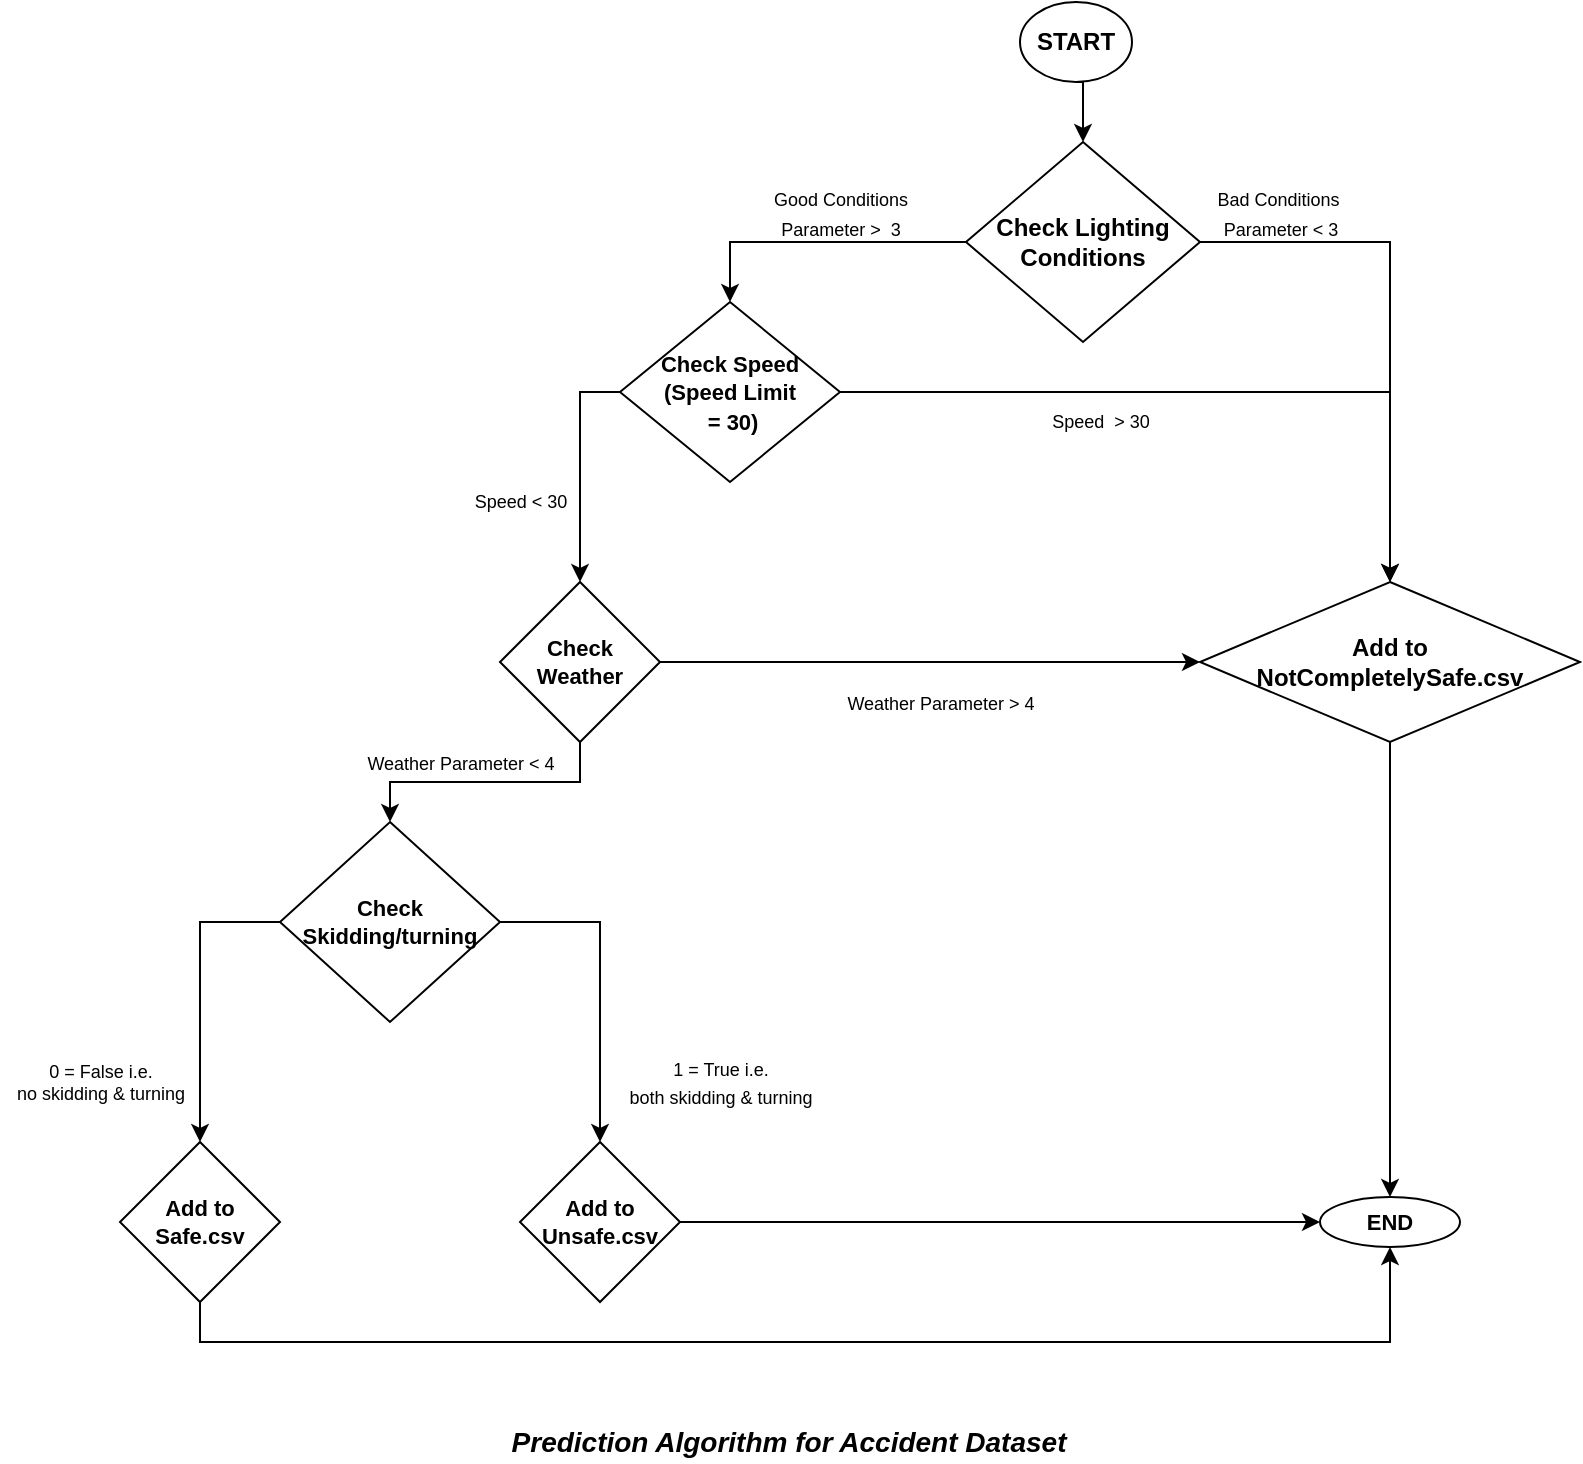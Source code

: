 <mxfile version="17.4.5" type="github">
  <diagram id="V8ppliqPKLSagT5_D5bJ" name="Page-1">
    <mxGraphModel dx="1483" dy="827" grid="1" gridSize="10" guides="1" tooltips="1" connect="1" arrows="1" fold="1" page="1" pageScale="1" pageWidth="827" pageHeight="1169" math="0" shadow="0">
      <root>
        <mxCell id="0" />
        <mxCell id="1" parent="0" />
        <mxCell id="11rglFRCPH7-MpOloY6A-10" style="edgeStyle=orthogonalEdgeStyle;rounded=0;orthogonalLoop=1;jettySize=auto;html=1;exitX=0.5;exitY=1;exitDx=0;exitDy=0;entryX=0.5;entryY=0;entryDx=0;entryDy=0;" edge="1" parent="1" source="11rglFRCPH7-MpOloY6A-3" target="11rglFRCPH7-MpOloY6A-4">
          <mxGeometry relative="1" as="geometry" />
        </mxCell>
        <mxCell id="11rglFRCPH7-MpOloY6A-3" value="&lt;b&gt;START&lt;/b&gt;" style="ellipse;whiteSpace=wrap;html=1;" vertex="1" parent="1">
          <mxGeometry x="530" y="30" width="56" height="40" as="geometry" />
        </mxCell>
        <mxCell id="11rglFRCPH7-MpOloY6A-6" style="edgeStyle=orthogonalEdgeStyle;rounded=0;orthogonalLoop=1;jettySize=auto;html=1;exitX=0;exitY=0.5;exitDx=0;exitDy=0;entryX=0.5;entryY=0;entryDx=0;entryDy=0;" edge="1" parent="1" source="11rglFRCPH7-MpOloY6A-4" target="11rglFRCPH7-MpOloY6A-5">
          <mxGeometry relative="1" as="geometry" />
        </mxCell>
        <mxCell id="11rglFRCPH7-MpOloY6A-15" style="edgeStyle=orthogonalEdgeStyle;rounded=0;orthogonalLoop=1;jettySize=auto;html=1;exitX=1;exitY=0.5;exitDx=0;exitDy=0;entryX=0.5;entryY=0;entryDx=0;entryDy=0;fontSize=9;" edge="1" parent="1" source="11rglFRCPH7-MpOloY6A-4" target="11rglFRCPH7-MpOloY6A-8">
          <mxGeometry relative="1" as="geometry" />
        </mxCell>
        <mxCell id="11rglFRCPH7-MpOloY6A-4" value="&lt;b&gt;Check Lighting Conditions&lt;/b&gt;" style="rhombus;whiteSpace=wrap;html=1;" vertex="1" parent="1">
          <mxGeometry x="503" y="100" width="117" height="100" as="geometry" />
        </mxCell>
        <mxCell id="11rglFRCPH7-MpOloY6A-22" style="edgeStyle=orthogonalEdgeStyle;rounded=0;orthogonalLoop=1;jettySize=auto;html=1;exitX=0;exitY=0.5;exitDx=0;exitDy=0;fontSize=9;" edge="1" parent="1" source="11rglFRCPH7-MpOloY6A-5" target="11rglFRCPH7-MpOloY6A-20">
          <mxGeometry relative="1" as="geometry" />
        </mxCell>
        <mxCell id="11rglFRCPH7-MpOloY6A-23" style="edgeStyle=orthogonalEdgeStyle;rounded=0;orthogonalLoop=1;jettySize=auto;html=1;exitX=1;exitY=0.5;exitDx=0;exitDy=0;fontSize=9;entryX=0.5;entryY=0;entryDx=0;entryDy=0;" edge="1" parent="1" source="11rglFRCPH7-MpOloY6A-5" target="11rglFRCPH7-MpOloY6A-8">
          <mxGeometry relative="1" as="geometry">
            <mxPoint x="470.059" y="320.059" as="targetPoint" />
          </mxGeometry>
        </mxCell>
        <mxCell id="11rglFRCPH7-MpOloY6A-5" value="&lt;b&gt;&lt;font style=&quot;font-size: 11px&quot;&gt;Check Speed&lt;br&gt;(Speed Limit&lt;br&gt;&amp;nbsp;= 30)&lt;/font&gt;&lt;br&gt;&lt;/b&gt;" style="rhombus;whiteSpace=wrap;html=1;" vertex="1" parent="1">
          <mxGeometry x="330" y="180" width="110" height="90" as="geometry" />
        </mxCell>
        <mxCell id="11rglFRCPH7-MpOloY6A-46" style="edgeStyle=orthogonalEdgeStyle;rounded=0;orthogonalLoop=1;jettySize=auto;html=1;exitX=0.5;exitY=1;exitDx=0;exitDy=0;fontSize=11;" edge="1" parent="1" source="11rglFRCPH7-MpOloY6A-8" target="11rglFRCPH7-MpOloY6A-45">
          <mxGeometry relative="1" as="geometry" />
        </mxCell>
        <mxCell id="11rglFRCPH7-MpOloY6A-8" value="&lt;b&gt;Add to &lt;br&gt;NotCompletelySafe.csv&lt;/b&gt;" style="rhombus;whiteSpace=wrap;html=1;" vertex="1" parent="1">
          <mxGeometry x="620" y="320" width="190" height="80" as="geometry" />
        </mxCell>
        <mxCell id="11rglFRCPH7-MpOloY6A-11" value="&lt;font style=&quot;font-size: 9px&quot;&gt;Good Conditions&lt;br&gt;Parameter &amp;gt;&amp;nbsp; 3&lt;/font&gt;" style="text;html=1;align=center;verticalAlign=middle;resizable=0;points=[];autosize=1;strokeColor=none;fillColor=none;" vertex="1" parent="1">
          <mxGeometry x="400" y="115" width="80" height="40" as="geometry" />
        </mxCell>
        <mxCell id="11rglFRCPH7-MpOloY6A-12" value="&lt;font style=&quot;font-size: 9px&quot;&gt;Bad Conditions&amp;nbsp;&lt;br&gt;Parameter &amp;lt; 3&lt;/font&gt;" style="text;html=1;align=center;verticalAlign=middle;resizable=0;points=[];autosize=1;strokeColor=none;fillColor=none;" vertex="1" parent="1">
          <mxGeometry x="620" y="115" width="80" height="40" as="geometry" />
        </mxCell>
        <mxCell id="11rglFRCPH7-MpOloY6A-31" style="edgeStyle=orthogonalEdgeStyle;rounded=0;orthogonalLoop=1;jettySize=auto;html=1;exitX=1;exitY=0.5;exitDx=0;exitDy=0;entryX=0.5;entryY=0;entryDx=0;entryDy=0;fontSize=11;" edge="1" parent="1" source="11rglFRCPH7-MpOloY6A-20" target="11rglFRCPH7-MpOloY6A-30">
          <mxGeometry relative="1" as="geometry" />
        </mxCell>
        <mxCell id="11rglFRCPH7-MpOloY6A-34" style="edgeStyle=orthogonalEdgeStyle;rounded=0;orthogonalLoop=1;jettySize=auto;html=1;exitX=0.5;exitY=0;exitDx=0;exitDy=0;entryX=0;entryY=0.5;entryDx=0;entryDy=0;fontSize=11;" edge="1" parent="1" source="11rglFRCPH7-MpOloY6A-20" target="11rglFRCPH7-MpOloY6A-8">
          <mxGeometry relative="1" as="geometry" />
        </mxCell>
        <mxCell id="11rglFRCPH7-MpOloY6A-20" value="&lt;font style=&quot;font-size: 11px&quot;&gt;&lt;b&gt;Check Weather&lt;/b&gt;&lt;/font&gt;" style="rhombus;whiteSpace=wrap;html=1;fontSize=9;direction=south;" vertex="1" parent="1">
          <mxGeometry x="270" y="320" width="80" height="80" as="geometry" />
        </mxCell>
        <mxCell id="11rglFRCPH7-MpOloY6A-24" value="Speed &amp;lt; 30" style="text;html=1;align=center;verticalAlign=middle;resizable=0;points=[];autosize=1;strokeColor=none;fillColor=none;fontSize=9;" vertex="1" parent="1">
          <mxGeometry x="250" y="270" width="60" height="20" as="geometry" />
        </mxCell>
        <mxCell id="11rglFRCPH7-MpOloY6A-26" value="Speed&amp;nbsp; &amp;gt; 30" style="text;html=1;align=center;verticalAlign=middle;resizable=0;points=[];autosize=1;strokeColor=none;fillColor=none;fontSize=9;" vertex="1" parent="1">
          <mxGeometry x="540" y="230" width="60" height="20" as="geometry" />
        </mxCell>
        <mxCell id="11rglFRCPH7-MpOloY6A-48" style="edgeStyle=orthogonalEdgeStyle;rounded=0;orthogonalLoop=1;jettySize=auto;html=1;exitX=0.5;exitY=1;exitDx=0;exitDy=0;entryX=0.5;entryY=1;entryDx=0;entryDy=0;fontSize=11;" edge="1" parent="1" source="11rglFRCPH7-MpOloY6A-29" target="11rglFRCPH7-MpOloY6A-45">
          <mxGeometry relative="1" as="geometry" />
        </mxCell>
        <mxCell id="11rglFRCPH7-MpOloY6A-29" value="&lt;b&gt;Add to Safe.csv&lt;/b&gt;" style="rhombus;whiteSpace=wrap;html=1;fontSize=11;" vertex="1" parent="1">
          <mxGeometry x="80" y="600" width="80" height="80" as="geometry" />
        </mxCell>
        <mxCell id="11rglFRCPH7-MpOloY6A-32" style="edgeStyle=orthogonalEdgeStyle;rounded=0;orthogonalLoop=1;jettySize=auto;html=1;exitX=0;exitY=0.5;exitDx=0;exitDy=0;entryX=0.5;entryY=0;entryDx=0;entryDy=0;fontSize=11;" edge="1" parent="1" source="11rglFRCPH7-MpOloY6A-30" target="11rglFRCPH7-MpOloY6A-29">
          <mxGeometry relative="1" as="geometry" />
        </mxCell>
        <mxCell id="11rglFRCPH7-MpOloY6A-39" style="edgeStyle=orthogonalEdgeStyle;rounded=0;orthogonalLoop=1;jettySize=auto;html=1;exitX=1;exitY=0.5;exitDx=0;exitDy=0;fontSize=9;" edge="1" parent="1" source="11rglFRCPH7-MpOloY6A-30" target="11rglFRCPH7-MpOloY6A-38">
          <mxGeometry relative="1" as="geometry" />
        </mxCell>
        <mxCell id="11rglFRCPH7-MpOloY6A-30" value="&lt;b&gt;Check Skidding/turning&lt;/b&gt;" style="rhombus;whiteSpace=wrap;html=1;fontSize=11;" vertex="1" parent="1">
          <mxGeometry x="160" y="440" width="110" height="100" as="geometry" />
        </mxCell>
        <mxCell id="11rglFRCPH7-MpOloY6A-35" value="&lt;font style=&quot;font-size: 9px&quot;&gt;Weather Parameter &amp;gt; 4&lt;/font&gt;" style="text;html=1;align=center;verticalAlign=middle;resizable=0;points=[];autosize=1;strokeColor=none;fillColor=none;fontSize=11;" vertex="1" parent="1">
          <mxGeometry x="435" y="370" width="110" height="20" as="geometry" />
        </mxCell>
        <mxCell id="11rglFRCPH7-MpOloY6A-36" value="&lt;font style=&quot;font-size: 9px&quot;&gt;Weather Parameter &amp;lt; 4&lt;/font&gt;" style="text;html=1;align=center;verticalAlign=middle;resizable=0;points=[];autosize=1;strokeColor=none;fillColor=none;fontSize=11;" vertex="1" parent="1">
          <mxGeometry x="195" y="400" width="110" height="20" as="geometry" />
        </mxCell>
        <mxCell id="11rglFRCPH7-MpOloY6A-37" value="0 = False i.e. &lt;br&gt;no skidding &amp;amp; turning" style="text;html=1;align=center;verticalAlign=middle;resizable=0;points=[];autosize=1;strokeColor=none;fillColor=none;fontSize=9;" vertex="1" parent="1">
          <mxGeometry x="20" y="555" width="100" height="30" as="geometry" />
        </mxCell>
        <mxCell id="11rglFRCPH7-MpOloY6A-47" style="edgeStyle=orthogonalEdgeStyle;rounded=0;orthogonalLoop=1;jettySize=auto;html=1;exitX=1;exitY=0.5;exitDx=0;exitDy=0;entryX=0;entryY=0.5;entryDx=0;entryDy=0;fontSize=11;" edge="1" parent="1" source="11rglFRCPH7-MpOloY6A-38" target="11rglFRCPH7-MpOloY6A-45">
          <mxGeometry relative="1" as="geometry" />
        </mxCell>
        <mxCell id="11rglFRCPH7-MpOloY6A-38" value="&lt;b&gt;&lt;font style=&quot;font-size: 11px&quot;&gt;Add to Unsafe.csv&lt;/font&gt;&lt;/b&gt;" style="rhombus;whiteSpace=wrap;html=1;fontSize=9;" vertex="1" parent="1">
          <mxGeometry x="280" y="600" width="80" height="80" as="geometry" />
        </mxCell>
        <mxCell id="11rglFRCPH7-MpOloY6A-40" value="&lt;span style=&quot;font-size: 9px&quot;&gt;1 = True i.e.&lt;/span&gt;&lt;br style=&quot;font-size: 9px&quot;&gt;&lt;span style=&quot;font-size: 9px&quot;&gt;both skidding &amp;amp; turning&lt;/span&gt;" style="text;html=1;align=center;verticalAlign=middle;resizable=0;points=[];autosize=1;strokeColor=none;fillColor=none;fontSize=11;" vertex="1" parent="1">
          <mxGeometry x="325" y="555" width="110" height="30" as="geometry" />
        </mxCell>
        <mxCell id="11rglFRCPH7-MpOloY6A-45" value="&lt;b&gt;END&lt;/b&gt;" style="ellipse;whiteSpace=wrap;html=1;fontSize=11;" vertex="1" parent="1">
          <mxGeometry x="680" y="627.5" width="70" height="25" as="geometry" />
        </mxCell>
        <mxCell id="11rglFRCPH7-MpOloY6A-49" value="&lt;b&gt;&lt;i&gt;&lt;font style=&quot;font-size: 14px&quot;&gt;Prediction Algorithm for Accident Dataset&lt;/font&gt;&lt;/i&gt;&lt;/b&gt;" style="text;html=1;align=center;verticalAlign=middle;resizable=0;points=[];autosize=1;strokeColor=none;fillColor=none;fontSize=11;" vertex="1" parent="1">
          <mxGeometry x="269" y="740" width="290" height="20" as="geometry" />
        </mxCell>
      </root>
    </mxGraphModel>
  </diagram>
</mxfile>
